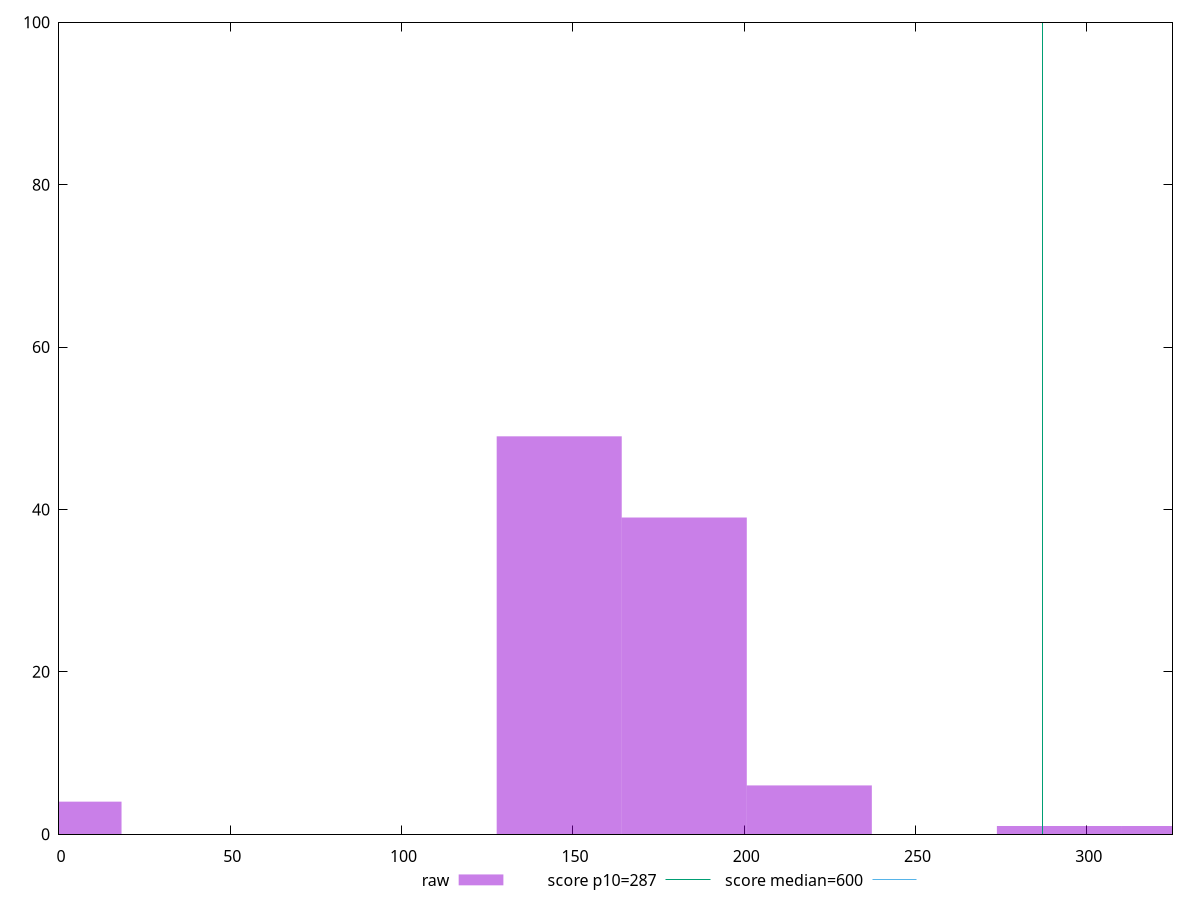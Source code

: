 reset

$raw <<EOF
145.9964869935932 49
182.4956087419915 39
0 4
218.99473049038983 6
328.4920957355847 1
291.9929739871864 1
EOF

set key outside below
set boxwidth 36.4991217483983
set xrange [0:325]
set yrange [0:100]
set trange [0:100]
set style fill transparent solid 0.5 noborder

set parametric
set terminal svg size 640, 490 enhanced background rgb 'white'
set output "report_00009_2021-02-08T22-37-41.559Z/total-blocking-time/samples/pages+cached+noadtech+nomedia/raw/histogram.svg"

plot $raw title "raw" with boxes, \
     287,t title "score p10=287", \
     600,t title "score median=600"

reset
